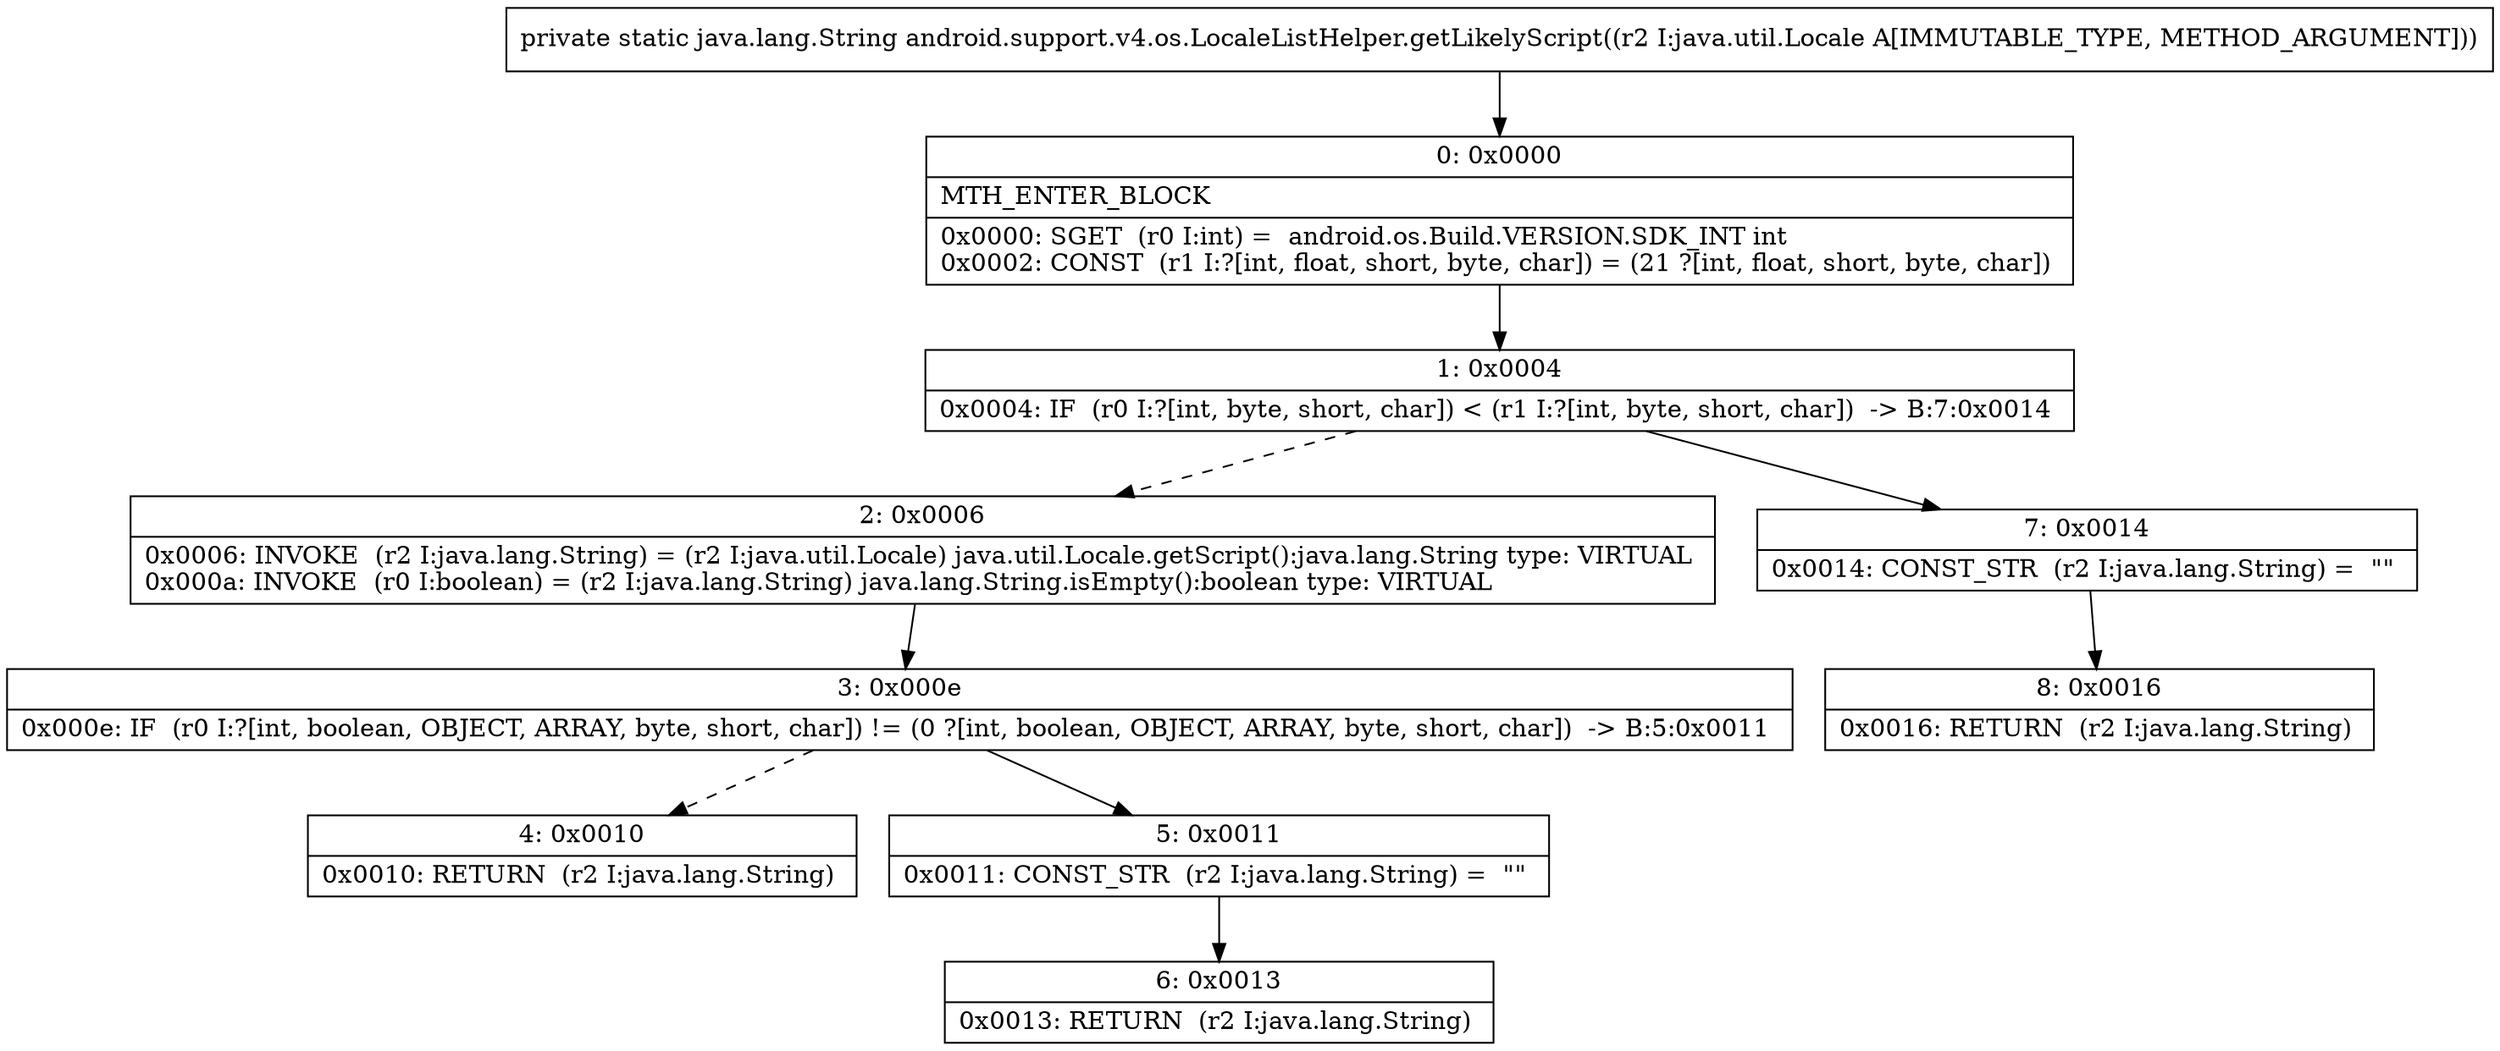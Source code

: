 digraph "CFG forandroid.support.v4.os.LocaleListHelper.getLikelyScript(Ljava\/util\/Locale;)Ljava\/lang\/String;" {
Node_0 [shape=record,label="{0\:\ 0x0000|MTH_ENTER_BLOCK\l|0x0000: SGET  (r0 I:int) =  android.os.Build.VERSION.SDK_INT int \l0x0002: CONST  (r1 I:?[int, float, short, byte, char]) = (21 ?[int, float, short, byte, char]) \l}"];
Node_1 [shape=record,label="{1\:\ 0x0004|0x0004: IF  (r0 I:?[int, byte, short, char]) \< (r1 I:?[int, byte, short, char])  \-\> B:7:0x0014 \l}"];
Node_2 [shape=record,label="{2\:\ 0x0006|0x0006: INVOKE  (r2 I:java.lang.String) = (r2 I:java.util.Locale) java.util.Locale.getScript():java.lang.String type: VIRTUAL \l0x000a: INVOKE  (r0 I:boolean) = (r2 I:java.lang.String) java.lang.String.isEmpty():boolean type: VIRTUAL \l}"];
Node_3 [shape=record,label="{3\:\ 0x000e|0x000e: IF  (r0 I:?[int, boolean, OBJECT, ARRAY, byte, short, char]) != (0 ?[int, boolean, OBJECT, ARRAY, byte, short, char])  \-\> B:5:0x0011 \l}"];
Node_4 [shape=record,label="{4\:\ 0x0010|0x0010: RETURN  (r2 I:java.lang.String) \l}"];
Node_5 [shape=record,label="{5\:\ 0x0011|0x0011: CONST_STR  (r2 I:java.lang.String) =  \"\" \l}"];
Node_6 [shape=record,label="{6\:\ 0x0013|0x0013: RETURN  (r2 I:java.lang.String) \l}"];
Node_7 [shape=record,label="{7\:\ 0x0014|0x0014: CONST_STR  (r2 I:java.lang.String) =  \"\" \l}"];
Node_8 [shape=record,label="{8\:\ 0x0016|0x0016: RETURN  (r2 I:java.lang.String) \l}"];
MethodNode[shape=record,label="{private static java.lang.String android.support.v4.os.LocaleListHelper.getLikelyScript((r2 I:java.util.Locale A[IMMUTABLE_TYPE, METHOD_ARGUMENT])) }"];
MethodNode -> Node_0;
Node_0 -> Node_1;
Node_1 -> Node_2[style=dashed];
Node_1 -> Node_7;
Node_2 -> Node_3;
Node_3 -> Node_4[style=dashed];
Node_3 -> Node_5;
Node_5 -> Node_6;
Node_7 -> Node_8;
}

